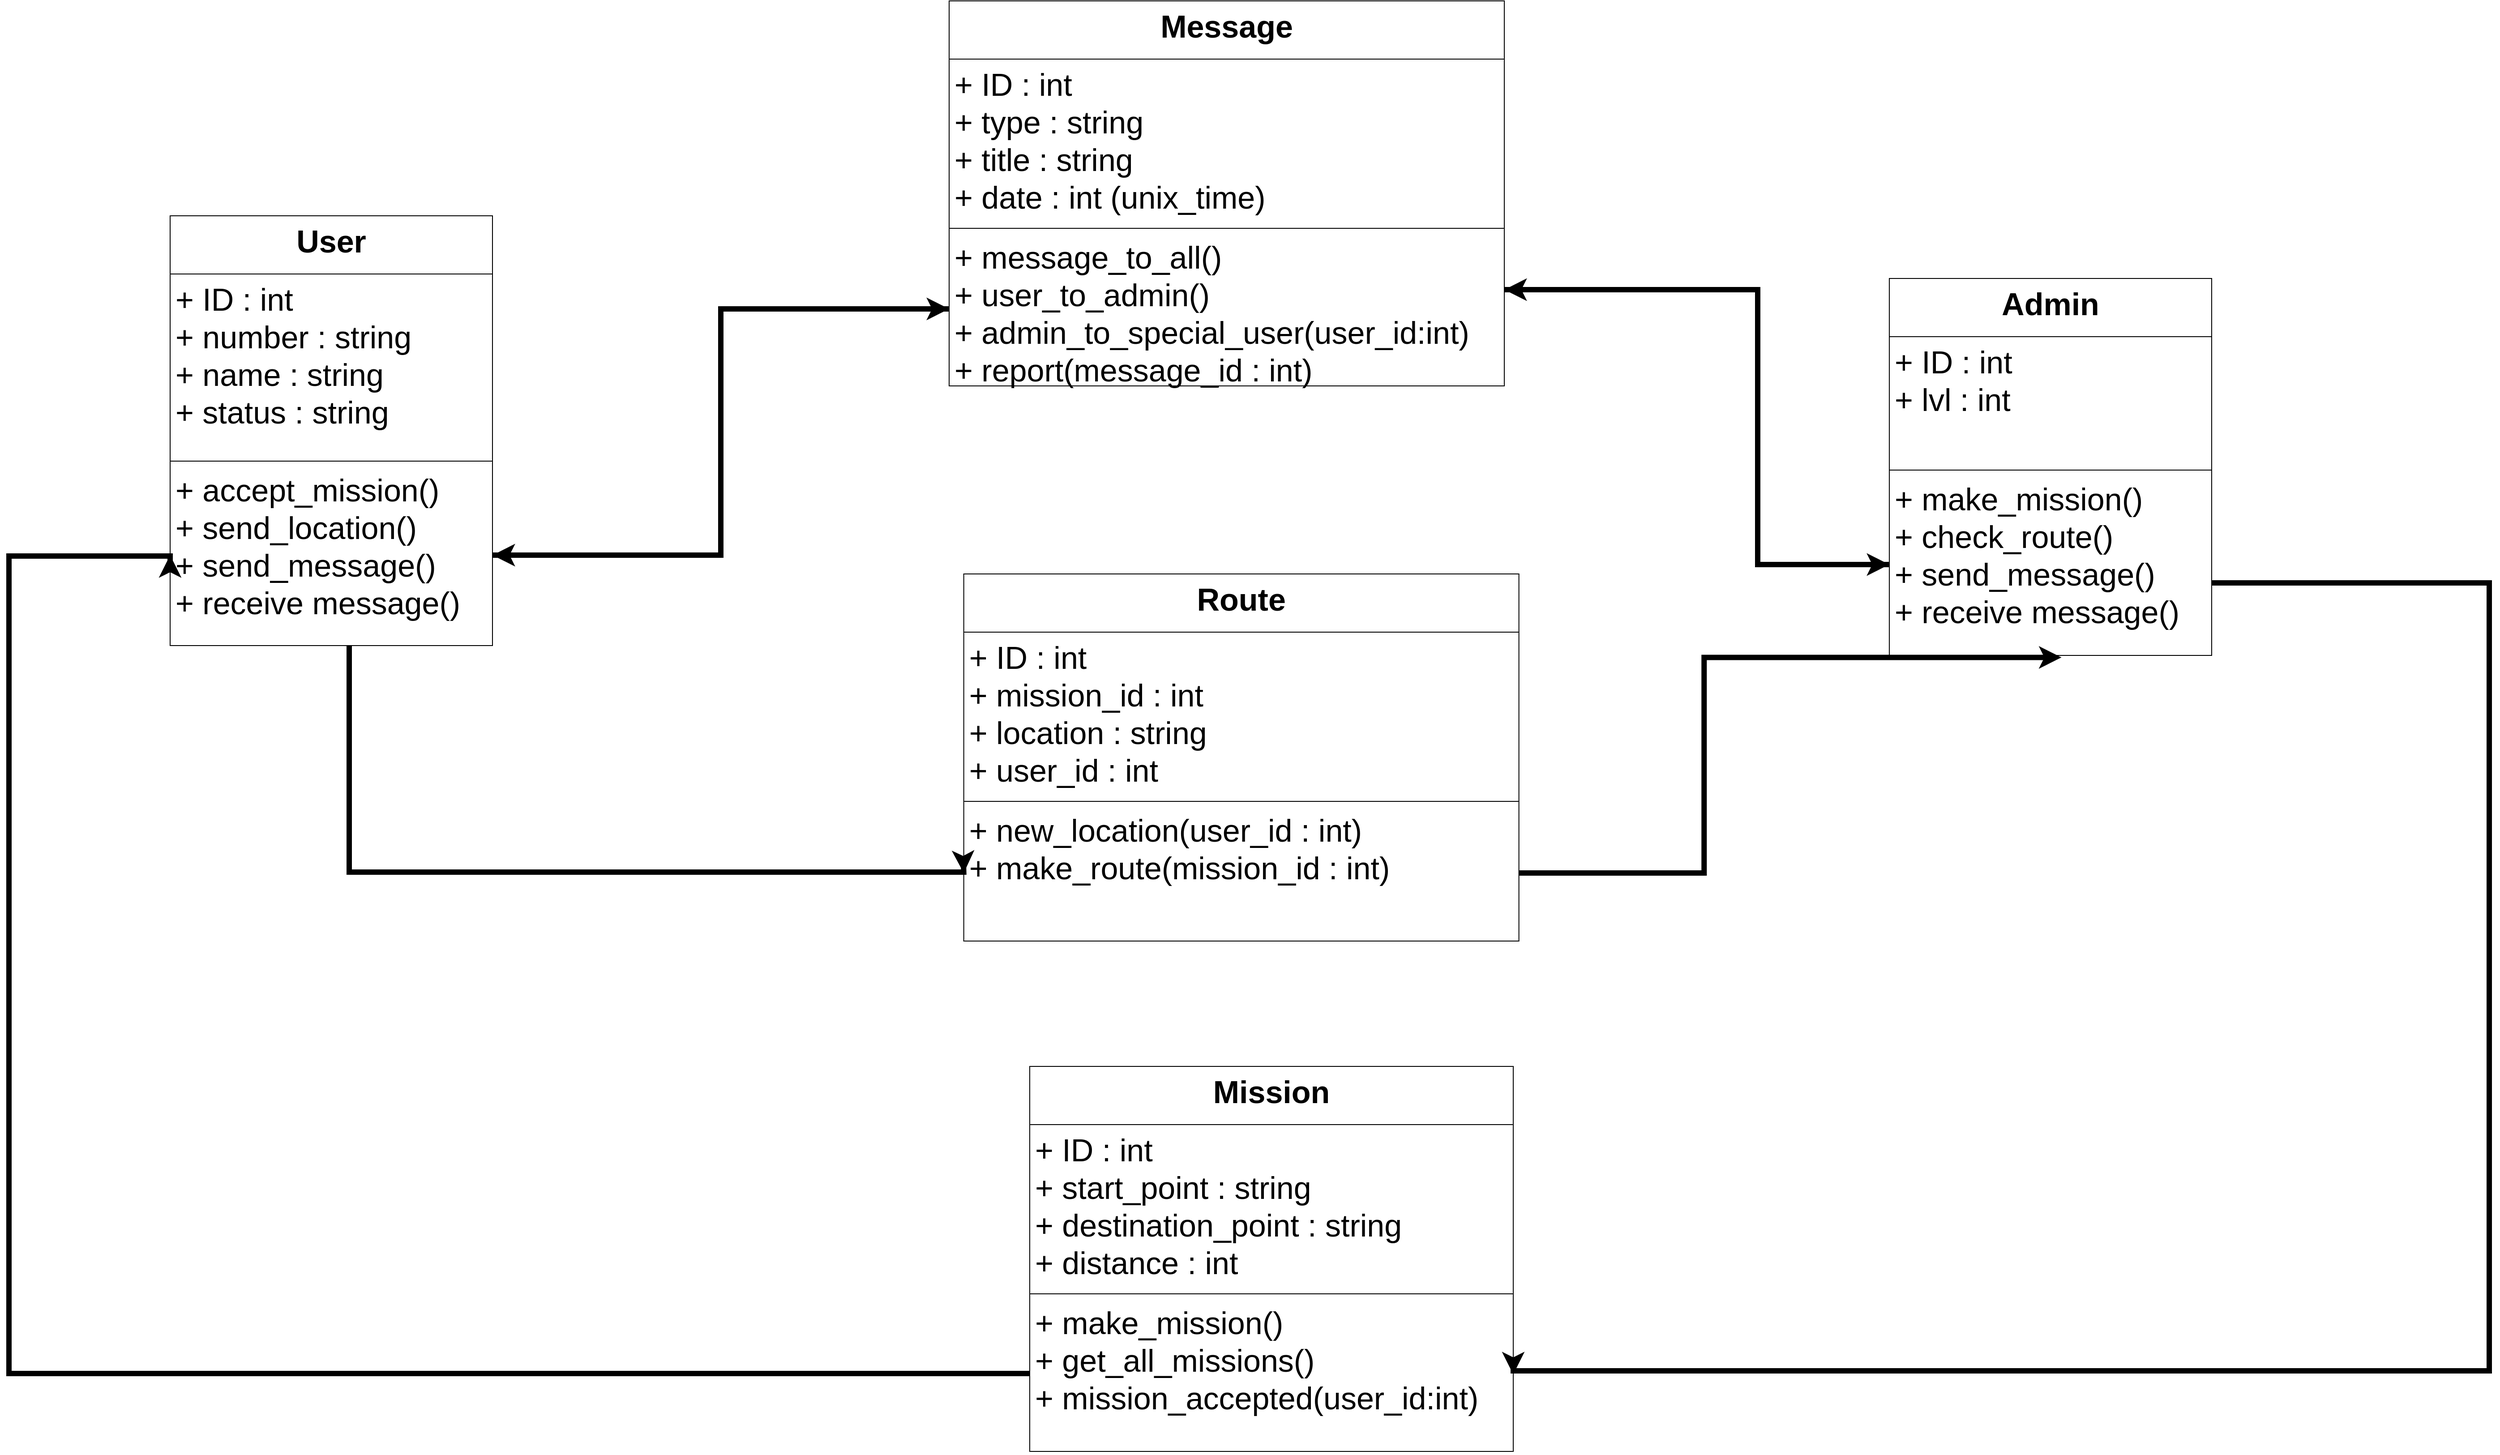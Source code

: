 <mxfile version="12.4.8" type="github" pages="2">
  <diagram id="LZQuAkBcqZ6_lEjq8BTj" name="Class diagram">
    <mxGraphModel dx="3127" dy="2040" grid="1" gridSize="10" guides="1" tooltips="1" connect="1" arrows="1" fold="1" page="1" pageScale="1" pageWidth="1169" pageHeight="827" math="0" shadow="0">
      <root>
        <mxCell id="0"/>
        <mxCell id="1" parent="0"/>
        <mxCell id="s2ryrFD3tATTD8HhkPcw-1" value="User" style="swimlane;fontStyle=1;align=center;verticalAlign=top;childLayout=stackLayout;horizontal=1;startSize=65;horizontalStack=0;resizeParent=1;resizeParentMax=0;resizeLast=0;collapsible=1;marginBottom=0;fontSize=35;" parent="1" vertex="1">
          <mxGeometry x="280" y="320" width="360" height="480" as="geometry"/>
        </mxCell>
        <mxCell id="s2ryrFD3tATTD8HhkPcw-2" value="+ ID : int&#xa;+ number : string &#xa;+ name : string &#xa;+ status : string " style="text;strokeColor=none;fillColor=none;align=left;verticalAlign=top;spacingLeft=4;spacingRight=4;overflow=hidden;rotatable=0;points=[[0,0.5],[1,0.5]];portConstraint=eastwest;fontSize=35;" parent="s2ryrFD3tATTD8HhkPcw-1" vertex="1">
          <mxGeometry y="65" width="360" height="205" as="geometry"/>
        </mxCell>
        <mxCell id="s2ryrFD3tATTD8HhkPcw-3" value="" style="line;strokeWidth=1;fillColor=none;align=left;verticalAlign=middle;spacingTop=-1;spacingLeft=3;spacingRight=3;rotatable=0;labelPosition=right;points=[];portConstraint=eastwest;" parent="s2ryrFD3tATTD8HhkPcw-1" vertex="1">
          <mxGeometry y="270" width="360" height="8" as="geometry"/>
        </mxCell>
        <mxCell id="s2ryrFD3tATTD8HhkPcw-4" value="+ accept_mission()&#xa;+ send_location()&#xa;+ send_message()&#xa;+ receive message()&#xa;" style="text;strokeColor=none;fillColor=none;align=left;verticalAlign=top;spacingLeft=4;spacingRight=4;overflow=hidden;rotatable=0;points=[[0,0.5],[1,0.5]];portConstraint=eastwest;fontSize=35;" parent="s2ryrFD3tATTD8HhkPcw-1" vertex="1">
          <mxGeometry y="278" width="360" height="202" as="geometry"/>
        </mxCell>
        <mxCell id="s2ryrFD3tATTD8HhkPcw-11" value="Admin" style="swimlane;fontStyle=1;align=center;verticalAlign=top;childLayout=stackLayout;horizontal=1;startSize=65;horizontalStack=0;resizeParent=1;resizeParentMax=0;resizeLast=0;collapsible=1;marginBottom=0;fontSize=35;" parent="1" vertex="1">
          <mxGeometry x="2200" y="390" width="360" height="421" as="geometry"/>
        </mxCell>
        <mxCell id="s2ryrFD3tATTD8HhkPcw-12" value="+ ID : int&#xa;+ lvl : int" style="text;strokeColor=none;fillColor=none;align=left;verticalAlign=top;spacingLeft=4;spacingRight=4;overflow=hidden;rotatable=0;points=[[0,0.5],[1,0.5]];portConstraint=eastwest;fontSize=35;" parent="s2ryrFD3tATTD8HhkPcw-11" vertex="1">
          <mxGeometry y="65" width="360" height="145" as="geometry"/>
        </mxCell>
        <mxCell id="s2ryrFD3tATTD8HhkPcw-13" value="" style="line;strokeWidth=1;fillColor=none;align=left;verticalAlign=middle;spacingTop=-1;spacingLeft=3;spacingRight=3;rotatable=0;labelPosition=right;points=[];portConstraint=eastwest;" parent="s2ryrFD3tATTD8HhkPcw-11" vertex="1">
          <mxGeometry y="210" width="360" height="8" as="geometry"/>
        </mxCell>
        <mxCell id="s2ryrFD3tATTD8HhkPcw-14" value="+ make_mission()&#xa;+ check_route()&#xa;+ send_message()&#xa;+ receive message()&#xa;" style="text;strokeColor=none;fillColor=none;align=left;verticalAlign=top;spacingLeft=4;spacingRight=4;overflow=hidden;rotatable=0;points=[[0,0.5],[1,0.5]];portConstraint=eastwest;fontSize=35;" parent="s2ryrFD3tATTD8HhkPcw-11" vertex="1">
          <mxGeometry y="218" width="360" height="203" as="geometry"/>
        </mxCell>
        <mxCell id="s2ryrFD3tATTD8HhkPcw-15" value="Mission" style="swimlane;fontStyle=1;align=center;verticalAlign=top;childLayout=stackLayout;horizontal=1;startSize=65;horizontalStack=0;resizeParent=1;resizeParentMax=0;resizeLast=0;collapsible=1;marginBottom=0;fontSize=35;" parent="1" vertex="1">
          <mxGeometry x="1240" y="1270" width="540" height="430" as="geometry"/>
        </mxCell>
        <mxCell id="s2ryrFD3tATTD8HhkPcw-16" value="+ ID : int&#xa;+ start_point : string&#xa;+ destination_point : string&#xa;+ distance : int&#xa;" style="text;strokeColor=none;fillColor=none;align=left;verticalAlign=top;spacingLeft=4;spacingRight=4;overflow=hidden;rotatable=0;points=[[0,0.5],[1,0.5]];portConstraint=eastwest;fontSize=35;" parent="s2ryrFD3tATTD8HhkPcw-15" vertex="1">
          <mxGeometry y="65" width="540" height="185" as="geometry"/>
        </mxCell>
        <mxCell id="s2ryrFD3tATTD8HhkPcw-17" value="" style="line;strokeWidth=1;fillColor=none;align=left;verticalAlign=middle;spacingTop=-1;spacingLeft=3;spacingRight=3;rotatable=0;labelPosition=right;points=[];portConstraint=eastwest;" parent="s2ryrFD3tATTD8HhkPcw-15" vertex="1">
          <mxGeometry y="250" width="540" height="8" as="geometry"/>
        </mxCell>
        <mxCell id="s2ryrFD3tATTD8HhkPcw-18" value="+ make_mission()&#xa;+ get_all_missions()&#xa;+ mission_accepted(user_id:int)&#xa;&#xa;" style="text;strokeColor=none;fillColor=none;align=left;verticalAlign=top;spacingLeft=4;spacingRight=4;overflow=hidden;rotatable=0;points=[[0,0.5],[1,0.5]];portConstraint=eastwest;fontSize=35;" parent="s2ryrFD3tATTD8HhkPcw-15" vertex="1">
          <mxGeometry y="258" width="540" height="172" as="geometry"/>
        </mxCell>
        <mxCell id="fsT3CMl1Vlrfdj_DSACQ-4" style="edgeStyle=orthogonalEdgeStyle;rounded=0;orthogonalLoop=1;jettySize=auto;html=1;exitX=1;exitY=0.75;exitDx=0;exitDy=0;entryX=0;entryY=0.5;entryDx=0;entryDy=0;strokeWidth=6;" edge="1" parent="1" source="s2ryrFD3tATTD8HhkPcw-19" target="s2ryrFD3tATTD8HhkPcw-14">
          <mxGeometry relative="1" as="geometry">
            <Array as="points">
              <mxPoint x="2053" y="403"/>
              <mxPoint x="2053" y="710"/>
            </Array>
          </mxGeometry>
        </mxCell>
        <mxCell id="s2ryrFD3tATTD8HhkPcw-19" value="Message" style="swimlane;fontStyle=1;align=center;verticalAlign=top;childLayout=stackLayout;horizontal=1;startSize=65;horizontalStack=0;resizeParent=1;resizeParentMax=0;resizeLast=0;collapsible=1;marginBottom=0;fontSize=35;" parent="1" vertex="1">
          <mxGeometry x="1150" y="80" width="620" height="430" as="geometry"/>
        </mxCell>
        <mxCell id="s2ryrFD3tATTD8HhkPcw-20" value="+ ID : int&#xa;+ type : string&#xa;+ title : string&#xa;+ date : int (unix_time)&#xa;" style="text;strokeColor=none;fillColor=none;align=left;verticalAlign=top;spacingLeft=4;spacingRight=4;overflow=hidden;rotatable=0;points=[[0,0.5],[1,0.5]];portConstraint=eastwest;fontSize=35;" parent="s2ryrFD3tATTD8HhkPcw-19" vertex="1">
          <mxGeometry y="65" width="620" height="185" as="geometry"/>
        </mxCell>
        <mxCell id="s2ryrFD3tATTD8HhkPcw-21" value="" style="line;strokeWidth=1;fillColor=none;align=left;verticalAlign=middle;spacingTop=-1;spacingLeft=3;spacingRight=3;rotatable=0;labelPosition=right;points=[];portConstraint=eastwest;" parent="s2ryrFD3tATTD8HhkPcw-19" vertex="1">
          <mxGeometry y="250" width="620" height="8" as="geometry"/>
        </mxCell>
        <mxCell id="s2ryrFD3tATTD8HhkPcw-22" value="+ message_to_all()&#xa;+ user_to_admin()&#xa;+ admin_to_special_user(user_id:int)&#xa;+ report(message_id : int)&#xa;&#xa;" style="text;strokeColor=none;fillColor=none;align=left;verticalAlign=top;spacingLeft=4;spacingRight=4;overflow=hidden;rotatable=0;points=[[0,0.5],[1,0.5]];portConstraint=eastwest;fontSize=35;" parent="s2ryrFD3tATTD8HhkPcw-19" vertex="1">
          <mxGeometry y="258" width="620" height="172" as="geometry"/>
        </mxCell>
        <mxCell id="s2ryrFD3tATTD8HhkPcw-24" value="Route" style="swimlane;fontStyle=1;align=center;verticalAlign=top;childLayout=stackLayout;horizontal=1;startSize=65;horizontalStack=0;resizeParent=1;resizeParentMax=0;resizeLast=0;collapsible=1;marginBottom=0;fontSize=35;" parent="1" vertex="1">
          <mxGeometry x="1166.33" y="720" width="620" height="410" as="geometry"/>
        </mxCell>
        <mxCell id="s2ryrFD3tATTD8HhkPcw-25" value="+ ID : int&#xa;+ mission_id : int&#xa;+ location : string&#xa;+ user_id : int&#xa;" style="text;strokeColor=none;fillColor=none;align=left;verticalAlign=top;spacingLeft=4;spacingRight=4;overflow=hidden;rotatable=0;points=[[0,0.5],[1,0.5]];portConstraint=eastwest;fontSize=35;" parent="s2ryrFD3tATTD8HhkPcw-24" vertex="1">
          <mxGeometry y="65" width="620" height="185" as="geometry"/>
        </mxCell>
        <mxCell id="s2ryrFD3tATTD8HhkPcw-26" value="" style="line;strokeWidth=1;fillColor=none;align=left;verticalAlign=middle;spacingTop=-1;spacingLeft=3;spacingRight=3;rotatable=0;labelPosition=right;points=[];portConstraint=eastwest;" parent="s2ryrFD3tATTD8HhkPcw-24" vertex="1">
          <mxGeometry y="250" width="620" height="8" as="geometry"/>
        </mxCell>
        <mxCell id="s2ryrFD3tATTD8HhkPcw-27" value="+ new_location(user_id : int)&#xa;+ make_route(mission_id : int)&#xa;&#xa;" style="text;strokeColor=none;fillColor=none;align=left;verticalAlign=top;spacingLeft=4;spacingRight=4;overflow=hidden;rotatable=0;points=[[0,0.5],[1,0.5]];portConstraint=eastwest;fontSize=35;" parent="s2ryrFD3tATTD8HhkPcw-24" vertex="1">
          <mxGeometry y="258" width="620" height="152" as="geometry"/>
        </mxCell>
        <mxCell id="fsT3CMl1Vlrfdj_DSACQ-3" style="edgeStyle=orthogonalEdgeStyle;rounded=0;orthogonalLoop=1;jettySize=auto;html=1;strokeWidth=6;" edge="1" parent="1" source="s2ryrFD3tATTD8HhkPcw-4" target="s2ryrFD3tATTD8HhkPcw-22">
          <mxGeometry relative="1" as="geometry"/>
        </mxCell>
        <mxCell id="fsT3CMl1Vlrfdj_DSACQ-6" style="edgeStyle=orthogonalEdgeStyle;rounded=0;orthogonalLoop=1;jettySize=auto;html=1;entryX=1;entryY=0.75;entryDx=0;entryDy=0;strokeWidth=6;" edge="1" parent="1" source="s2ryrFD3tATTD8HhkPcw-14" target="s2ryrFD3tATTD8HhkPcw-19">
          <mxGeometry relative="1" as="geometry">
            <Array as="points">
              <mxPoint x="2053" y="710"/>
              <mxPoint x="2053" y="403"/>
            </Array>
          </mxGeometry>
        </mxCell>
        <mxCell id="fsT3CMl1Vlrfdj_DSACQ-7" style="edgeStyle=orthogonalEdgeStyle;rounded=0;orthogonalLoop=1;jettySize=auto;html=1;entryX=1;entryY=0.5;entryDx=0;entryDy=0;strokeWidth=6;" edge="1" parent="1" source="s2ryrFD3tATTD8HhkPcw-22" target="s2ryrFD3tATTD8HhkPcw-4">
          <mxGeometry relative="1" as="geometry"/>
        </mxCell>
        <mxCell id="fsT3CMl1Vlrfdj_DSACQ-8" style="edgeStyle=orthogonalEdgeStyle;rounded=0;orthogonalLoop=1;jettySize=auto;html=1;entryX=0;entryY=0.5;entryDx=0;entryDy=0;strokeWidth=6;" edge="1" parent="1" source="s2ryrFD3tATTD8HhkPcw-4" target="s2ryrFD3tATTD8HhkPcw-27">
          <mxGeometry relative="1" as="geometry">
            <Array as="points">
              <mxPoint x="480" y="1053"/>
            </Array>
          </mxGeometry>
        </mxCell>
        <mxCell id="fsT3CMl1Vlrfdj_DSACQ-9" style="edgeStyle=orthogonalEdgeStyle;rounded=0;orthogonalLoop=1;jettySize=auto;html=1;entryX=0.534;entryY=1.011;entryDx=0;entryDy=0;entryPerimeter=0;strokeWidth=6;" edge="1" parent="1" source="s2ryrFD3tATTD8HhkPcw-27" target="s2ryrFD3tATTD8HhkPcw-14">
          <mxGeometry relative="1" as="geometry"/>
        </mxCell>
        <mxCell id="fsT3CMl1Vlrfdj_DSACQ-10" style="edgeStyle=orthogonalEdgeStyle;rounded=0;orthogonalLoop=1;jettySize=auto;html=1;entryX=1;entryY=0.5;entryDx=0;entryDy=0;strokeWidth=6;" edge="1" parent="1" source="s2ryrFD3tATTD8HhkPcw-14" target="s2ryrFD3tATTD8HhkPcw-18">
          <mxGeometry relative="1" as="geometry">
            <Array as="points">
              <mxPoint x="2870" y="730"/>
              <mxPoint x="2870" y="1610"/>
            </Array>
          </mxGeometry>
        </mxCell>
        <mxCell id="fsT3CMl1Vlrfdj_DSACQ-11" style="edgeStyle=orthogonalEdgeStyle;rounded=0;orthogonalLoop=1;jettySize=auto;html=1;entryX=0;entryY=0.5;entryDx=0;entryDy=0;strokeWidth=6;" edge="1" parent="1" source="s2ryrFD3tATTD8HhkPcw-18" target="s2ryrFD3tATTD8HhkPcw-4">
          <mxGeometry relative="1" as="geometry">
            <Array as="points">
              <mxPoint x="100" y="1613"/>
              <mxPoint x="100" y="700"/>
            </Array>
          </mxGeometry>
        </mxCell>
      </root>
    </mxGraphModel>
  </diagram>
  <diagram id="e7LUg7SsYo6qAfYRGX03" name="UseCase">
    <mxGraphModel dx="3045" dy="1162" grid="1" gridSize="10" guides="1" tooltips="1" connect="1" arrows="1" fold="1" page="1" pageScale="1" pageWidth="1169" pageHeight="827" math="0" shadow="0">
      <root>
        <mxCell id="ECnlJ8aV5YRz1Wjh55M--0"/>
        <mxCell id="ECnlJ8aV5YRz1Wjh55M--1" parent="ECnlJ8aV5YRz1Wjh55M--0"/>
        <mxCell id="ECnlJ8aV5YRz1Wjh55M--9" style="edgeStyle=orthogonalEdgeStyle;rounded=0;orthogonalLoop=1;jettySize=auto;html=1;entryX=0;entryY=0.5;entryDx=0;entryDy=0;fontSize=34;strokeWidth=3;endArrow=none;endFill=0;" parent="ECnlJ8aV5YRz1Wjh55M--1" source="ECnlJ8aV5YRz1Wjh55M--2" target="ECnlJ8aV5YRz1Wjh55M--6" edge="1">
          <mxGeometry relative="1" as="geometry"/>
        </mxCell>
        <mxCell id="ECnlJ8aV5YRz1Wjh55M--13" style="edgeStyle=orthogonalEdgeStyle;rounded=0;orthogonalLoop=1;jettySize=auto;html=1;entryX=0;entryY=0.5;entryDx=0;entryDy=0;strokeWidth=3;fontSize=34;endArrow=none;endFill=0;" parent="ECnlJ8aV5YRz1Wjh55M--1" source="ECnlJ8aV5YRz1Wjh55M--2" target="ECnlJ8aV5YRz1Wjh55M--11" edge="1">
          <mxGeometry relative="1" as="geometry"/>
        </mxCell>
        <mxCell id="ECnlJ8aV5YRz1Wjh55M--14" style="edgeStyle=orthogonalEdgeStyle;rounded=0;orthogonalLoop=1;jettySize=auto;html=1;entryX=0;entryY=0.5;entryDx=0;entryDy=0;strokeWidth=3;fontSize=34;endArrow=none;endFill=0;" parent="ECnlJ8aV5YRz1Wjh55M--1" source="ECnlJ8aV5YRz1Wjh55M--2" target="ECnlJ8aV5YRz1Wjh55M--10" edge="1">
          <mxGeometry relative="1" as="geometry"/>
        </mxCell>
        <mxCell id="ECnlJ8aV5YRz1Wjh55M--17" style="edgeStyle=orthogonalEdgeStyle;rounded=0;orthogonalLoop=1;jettySize=auto;html=1;entryX=0;entryY=0.5;entryDx=0;entryDy=0;strokeWidth=3;fontSize=34;endArrow=none;endFill=0;" parent="ECnlJ8aV5YRz1Wjh55M--1" source="ECnlJ8aV5YRz1Wjh55M--2" target="ECnlJ8aV5YRz1Wjh55M--12" edge="1">
          <mxGeometry relative="1" as="geometry"/>
        </mxCell>
        <mxCell id="ECnlJ8aV5YRz1Wjh55M--2" value="User" style="shape=umlActor;verticalLabelPosition=bottom;labelBackgroundColor=#ffffff;verticalAlign=top;html=1;fontSize=34;" parent="ECnlJ8aV5YRz1Wjh55M--1" vertex="1">
          <mxGeometry x="-1070" y="382" width="30" height="60" as="geometry"/>
        </mxCell>
        <mxCell id="ECnlJ8aV5YRz1Wjh55M--5" value="" style="shape=umlFrame;whiteSpace=wrap;html=1;fontSize=34;" parent="ECnlJ8aV5YRz1Wjh55M--1" vertex="1">
          <mxGeometry x="-960" y="47" width="930" height="730" as="geometry"/>
        </mxCell>
        <mxCell id="ECnlJ8aV5YRz1Wjh55M--6" value="accept mission" style="ellipse;whiteSpace=wrap;html=1;fontSize=34;" parent="ECnlJ8aV5YRz1Wjh55M--1" vertex="1">
          <mxGeometry x="-920" y="90" width="200" height="110" as="geometry"/>
        </mxCell>
        <mxCell id="VSmm8jTRYgLz1PWl-9Tz-2" style="edgeStyle=orthogonalEdgeStyle;rounded=0;orthogonalLoop=1;jettySize=auto;html=1;entryX=0;entryY=0.5;entryDx=0;entryDy=0;strokeWidth=3;" parent="ECnlJ8aV5YRz1Wjh55M--1" source="ECnlJ8aV5YRz1Wjh55M--10" target="VSmm8jTRYgLz1PWl-9Tz-1" edge="1">
          <mxGeometry relative="1" as="geometry"/>
        </mxCell>
        <mxCell id="ECnlJ8aV5YRz1Wjh55M--10" value="Send location" style="ellipse;whiteSpace=wrap;html=1;fontSize=34;" parent="ECnlJ8aV5YRz1Wjh55M--1" vertex="1">
          <mxGeometry x="-920" y="250" width="200" height="110" as="geometry"/>
        </mxCell>
        <mxCell id="VSmm8jTRYgLz1PWl-9Tz-8" style="edgeStyle=orthogonalEdgeStyle;rounded=0;orthogonalLoop=1;jettySize=auto;html=1;strokeWidth=4;" parent="ECnlJ8aV5YRz1Wjh55M--1" source="ECnlJ8aV5YRz1Wjh55M--11" target="ECnlJ8aV5YRz1Wjh55M--31" edge="1">
          <mxGeometry relative="1" as="geometry"/>
        </mxCell>
        <mxCell id="ECnlJ8aV5YRz1Wjh55M--11" value="Send message" style="ellipse;whiteSpace=wrap;html=1;fontSize=34;" parent="ECnlJ8aV5YRz1Wjh55M--1" vertex="1">
          <mxGeometry x="-920" y="420" width="200" height="110" as="geometry"/>
        </mxCell>
        <mxCell id="VSmm8jTRYgLz1PWl-9Tz-9" style="edgeStyle=orthogonalEdgeStyle;rounded=0;orthogonalLoop=1;jettySize=auto;html=1;strokeWidth=4;" parent="ECnlJ8aV5YRz1Wjh55M--1" source="ECnlJ8aV5YRz1Wjh55M--12" target="ECnlJ8aV5YRz1Wjh55M--30" edge="1">
          <mxGeometry relative="1" as="geometry"/>
        </mxCell>
        <mxCell id="ECnlJ8aV5YRz1Wjh55M--12" value="Receive message" style="ellipse;whiteSpace=wrap;html=1;fontSize=34;" parent="ECnlJ8aV5YRz1Wjh55M--1" vertex="1">
          <mxGeometry x="-920" y="590" width="200" height="110" as="geometry"/>
        </mxCell>
        <mxCell id="ECnlJ8aV5YRz1Wjh55M--36" style="edgeStyle=orthogonalEdgeStyle;rounded=0;orthogonalLoop=1;jettySize=auto;html=1;entryX=1;entryY=0.5;entryDx=0;entryDy=0;endArrow=none;endFill=0;strokeWidth=3;fontSize=34;" parent="ECnlJ8aV5YRz1Wjh55M--1" source="ECnlJ8aV5YRz1Wjh55M--27" target="ECnlJ8aV5YRz1Wjh55M--29" edge="1">
          <mxGeometry relative="1" as="geometry"/>
        </mxCell>
        <mxCell id="ECnlJ8aV5YRz1Wjh55M--37" style="edgeStyle=orthogonalEdgeStyle;rounded=0;orthogonalLoop=1;jettySize=auto;html=1;entryX=1;entryY=0.5;entryDx=0;entryDy=0;endArrow=none;endFill=0;strokeWidth=3;fontSize=34;" parent="ECnlJ8aV5YRz1Wjh55M--1" source="ECnlJ8aV5YRz1Wjh55M--27" target="ECnlJ8aV5YRz1Wjh55M--28" edge="1">
          <mxGeometry relative="1" as="geometry"/>
        </mxCell>
        <mxCell id="ECnlJ8aV5YRz1Wjh55M--38" style="edgeStyle=orthogonalEdgeStyle;rounded=0;orthogonalLoop=1;jettySize=auto;html=1;entryX=1;entryY=0.5;entryDx=0;entryDy=0;endArrow=none;endFill=0;strokeWidth=3;fontSize=34;" parent="ECnlJ8aV5YRz1Wjh55M--1" source="ECnlJ8aV5YRz1Wjh55M--27" target="ECnlJ8aV5YRz1Wjh55M--30" edge="1">
          <mxGeometry relative="1" as="geometry"/>
        </mxCell>
        <mxCell id="ECnlJ8aV5YRz1Wjh55M--39" style="edgeStyle=orthogonalEdgeStyle;rounded=0;orthogonalLoop=1;jettySize=auto;html=1;entryX=1;entryY=0.5;entryDx=0;entryDy=0;endArrow=none;endFill=0;strokeWidth=3;fontSize=34;" parent="ECnlJ8aV5YRz1Wjh55M--1" source="ECnlJ8aV5YRz1Wjh55M--27" target="ECnlJ8aV5YRz1Wjh55M--31" edge="1">
          <mxGeometry relative="1" as="geometry"/>
        </mxCell>
        <mxCell id="ECnlJ8aV5YRz1Wjh55M--27" value="Admin" style="shape=umlActor;verticalLabelPosition=bottom;labelBackgroundColor=#ffffff;verticalAlign=top;html=1;fontSize=34;" parent="ECnlJ8aV5YRz1Wjh55M--1" vertex="1">
          <mxGeometry x="120" y="370" width="30" height="60" as="geometry"/>
        </mxCell>
        <mxCell id="VSmm8jTRYgLz1PWl-9Tz-5" style="edgeStyle=orthogonalEdgeStyle;rounded=0;orthogonalLoop=1;jettySize=auto;html=1;entryX=1;entryY=0.5;entryDx=0;entryDy=0;strokeWidth=3;" parent="ECnlJ8aV5YRz1Wjh55M--1" source="ECnlJ8aV5YRz1Wjh55M--28" target="ECnlJ8aV5YRz1Wjh55M--6" edge="1">
          <mxGeometry relative="1" as="geometry">
            <Array as="points">
              <mxPoint x="-440" y="146"/>
              <mxPoint x="-440" y="146"/>
            </Array>
          </mxGeometry>
        </mxCell>
        <mxCell id="ECnlJ8aV5YRz1Wjh55M--28" value="Make mission" style="ellipse;whiteSpace=wrap;html=1;fontSize=34;" parent="ECnlJ8aV5YRz1Wjh55M--1" vertex="1">
          <mxGeometry x="-340" y="80" width="200" height="110" as="geometry"/>
        </mxCell>
        <mxCell id="ECnlJ8aV5YRz1Wjh55M--29" value="&lt;font style=&quot;font-size: 31px&quot;&gt;Check mission route&lt;br&gt;&lt;/font&gt;" style="ellipse;whiteSpace=wrap;html=1;fontSize=34;" parent="ECnlJ8aV5YRz1Wjh55M--1" vertex="1">
          <mxGeometry x="-340" y="250" width="200" height="110" as="geometry"/>
        </mxCell>
        <mxCell id="VSmm8jTRYgLz1PWl-9Tz-6" style="edgeStyle=orthogonalEdgeStyle;rounded=0;orthogonalLoop=1;jettySize=auto;html=1;entryX=1;entryY=0.5;entryDx=0;entryDy=0;strokeWidth=4;" parent="ECnlJ8aV5YRz1Wjh55M--1" source="ECnlJ8aV5YRz1Wjh55M--30" target="ECnlJ8aV5YRz1Wjh55M--12" edge="1">
          <mxGeometry relative="1" as="geometry"/>
        </mxCell>
        <mxCell id="ECnlJ8aV5YRz1Wjh55M--30" value="Send message" style="ellipse;whiteSpace=wrap;html=1;fontSize=34;" parent="ECnlJ8aV5YRz1Wjh55M--1" vertex="1">
          <mxGeometry x="-340" y="590" width="200" height="110" as="geometry"/>
        </mxCell>
        <mxCell id="VSmm8jTRYgLz1PWl-9Tz-7" style="edgeStyle=orthogonalEdgeStyle;rounded=0;orthogonalLoop=1;jettySize=auto;html=1;strokeWidth=4;" parent="ECnlJ8aV5YRz1Wjh55M--1" source="ECnlJ8aV5YRz1Wjh55M--31" target="ECnlJ8aV5YRz1Wjh55M--11" edge="1">
          <mxGeometry relative="1" as="geometry"/>
        </mxCell>
        <mxCell id="ECnlJ8aV5YRz1Wjh55M--31" value="Receive message" style="ellipse;whiteSpace=wrap;html=1;fontSize=34;" parent="ECnlJ8aV5YRz1Wjh55M--1" vertex="1">
          <mxGeometry x="-340" y="420" width="200" height="110" as="geometry"/>
        </mxCell>
        <mxCell id="VSmm8jTRYgLz1PWl-9Tz-3" style="edgeStyle=orthogonalEdgeStyle;rounded=0;orthogonalLoop=1;jettySize=auto;html=1;strokeWidth=3;" parent="ECnlJ8aV5YRz1Wjh55M--1" source="VSmm8jTRYgLz1PWl-9Tz-1" target="ECnlJ8aV5YRz1Wjh55M--29" edge="1">
          <mxGeometry relative="1" as="geometry"/>
        </mxCell>
        <mxCell id="VSmm8jTRYgLz1PWl-9Tz-1" value="&lt;font style=&quot;font-size: 32px&quot;&gt;Make Route&lt;br&gt;&lt;/font&gt;" style="ellipse;whiteSpace=wrap;html=1;" parent="ECnlJ8aV5YRz1Wjh55M--1" vertex="1">
          <mxGeometry x="-600" y="320" width="180" height="110" as="geometry"/>
        </mxCell>
      </root>
    </mxGraphModel>
  </diagram>
</mxfile>
